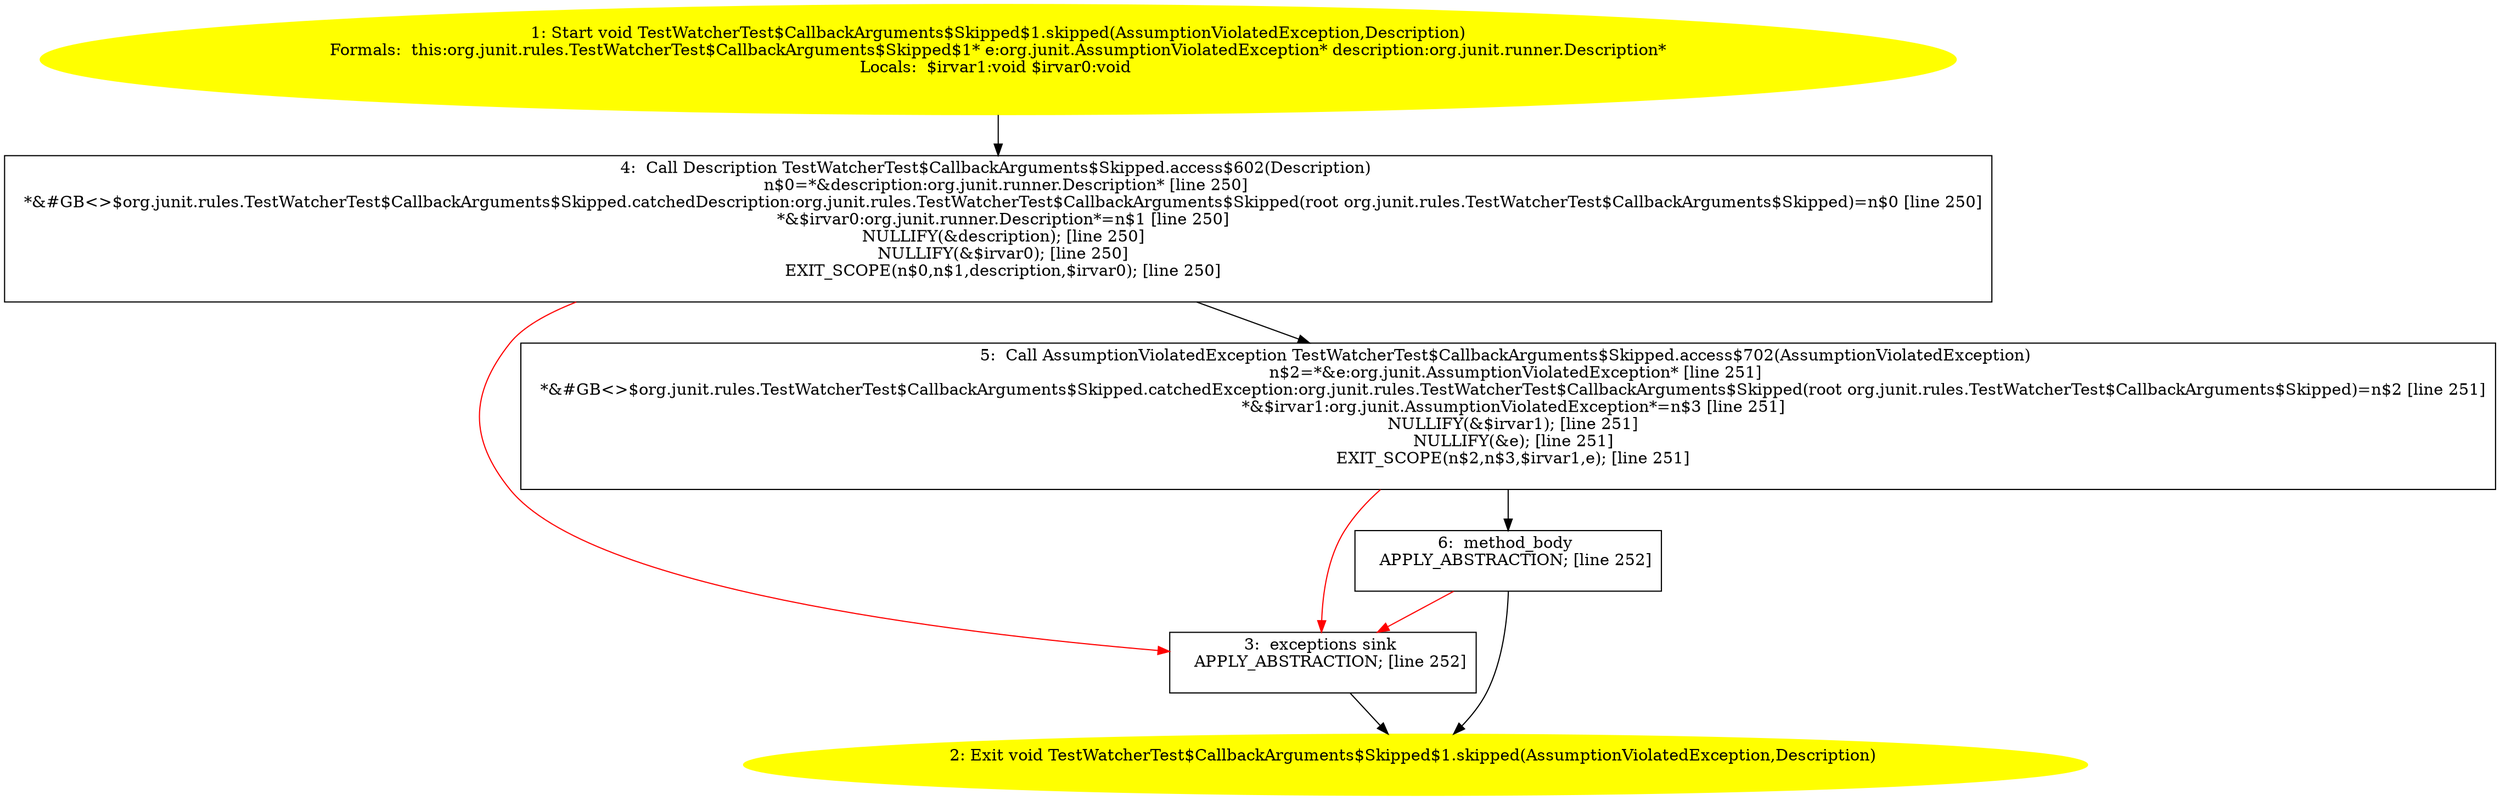 /* @generated */
digraph cfg {
"org.junit.rules.TestWatcherTest$CallbackArguments$Skipped$1.skipped(org.junit.AssumptionViolatedExce.39e179a0b14dc738edb4f6850a49a7e8_1" [label="1: Start void TestWatcherTest$CallbackArguments$Skipped$1.skipped(AssumptionViolatedException,Description)\nFormals:  this:org.junit.rules.TestWatcherTest$CallbackArguments$Skipped$1* e:org.junit.AssumptionViolatedException* description:org.junit.runner.Description*\nLocals:  $irvar1:void $irvar0:void \n  " color=yellow style=filled]
	

	 "org.junit.rules.TestWatcherTest$CallbackArguments$Skipped$1.skipped(org.junit.AssumptionViolatedExce.39e179a0b14dc738edb4f6850a49a7e8_1" -> "org.junit.rules.TestWatcherTest$CallbackArguments$Skipped$1.skipped(org.junit.AssumptionViolatedExce.39e179a0b14dc738edb4f6850a49a7e8_4" ;
"org.junit.rules.TestWatcherTest$CallbackArguments$Skipped$1.skipped(org.junit.AssumptionViolatedExce.39e179a0b14dc738edb4f6850a49a7e8_2" [label="2: Exit void TestWatcherTest$CallbackArguments$Skipped$1.skipped(AssumptionViolatedException,Description) \n  " color=yellow style=filled]
	

"org.junit.rules.TestWatcherTest$CallbackArguments$Skipped$1.skipped(org.junit.AssumptionViolatedExce.39e179a0b14dc738edb4f6850a49a7e8_3" [label="3:  exceptions sink \n   APPLY_ABSTRACTION; [line 252]\n " shape="box"]
	

	 "org.junit.rules.TestWatcherTest$CallbackArguments$Skipped$1.skipped(org.junit.AssumptionViolatedExce.39e179a0b14dc738edb4f6850a49a7e8_3" -> "org.junit.rules.TestWatcherTest$CallbackArguments$Skipped$1.skipped(org.junit.AssumptionViolatedExce.39e179a0b14dc738edb4f6850a49a7e8_2" ;
"org.junit.rules.TestWatcherTest$CallbackArguments$Skipped$1.skipped(org.junit.AssumptionViolatedExce.39e179a0b14dc738edb4f6850a49a7e8_4" [label="4:  Call Description TestWatcherTest$CallbackArguments$Skipped.access$602(Description) \n   n$0=*&description:org.junit.runner.Description* [line 250]\n  *&#GB<>$org.junit.rules.TestWatcherTest$CallbackArguments$Skipped.catchedDescription:org.junit.rules.TestWatcherTest$CallbackArguments$Skipped(root org.junit.rules.TestWatcherTest$CallbackArguments$Skipped)=n$0 [line 250]\n  *&$irvar0:org.junit.runner.Description*=n$1 [line 250]\n  NULLIFY(&description); [line 250]\n  NULLIFY(&$irvar0); [line 250]\n  EXIT_SCOPE(n$0,n$1,description,$irvar0); [line 250]\n " shape="box"]
	

	 "org.junit.rules.TestWatcherTest$CallbackArguments$Skipped$1.skipped(org.junit.AssumptionViolatedExce.39e179a0b14dc738edb4f6850a49a7e8_4" -> "org.junit.rules.TestWatcherTest$CallbackArguments$Skipped$1.skipped(org.junit.AssumptionViolatedExce.39e179a0b14dc738edb4f6850a49a7e8_5" ;
	 "org.junit.rules.TestWatcherTest$CallbackArguments$Skipped$1.skipped(org.junit.AssumptionViolatedExce.39e179a0b14dc738edb4f6850a49a7e8_4" -> "org.junit.rules.TestWatcherTest$CallbackArguments$Skipped$1.skipped(org.junit.AssumptionViolatedExce.39e179a0b14dc738edb4f6850a49a7e8_3" [color="red" ];
"org.junit.rules.TestWatcherTest$CallbackArguments$Skipped$1.skipped(org.junit.AssumptionViolatedExce.39e179a0b14dc738edb4f6850a49a7e8_5" [label="5:  Call AssumptionViolatedException TestWatcherTest$CallbackArguments$Skipped.access$702(AssumptionViolatedException) \n   n$2=*&e:org.junit.AssumptionViolatedException* [line 251]\n  *&#GB<>$org.junit.rules.TestWatcherTest$CallbackArguments$Skipped.catchedException:org.junit.rules.TestWatcherTest$CallbackArguments$Skipped(root org.junit.rules.TestWatcherTest$CallbackArguments$Skipped)=n$2 [line 251]\n  *&$irvar1:org.junit.AssumptionViolatedException*=n$3 [line 251]\n  NULLIFY(&$irvar1); [line 251]\n  NULLIFY(&e); [line 251]\n  EXIT_SCOPE(n$2,n$3,$irvar1,e); [line 251]\n " shape="box"]
	

	 "org.junit.rules.TestWatcherTest$CallbackArguments$Skipped$1.skipped(org.junit.AssumptionViolatedExce.39e179a0b14dc738edb4f6850a49a7e8_5" -> "org.junit.rules.TestWatcherTest$CallbackArguments$Skipped$1.skipped(org.junit.AssumptionViolatedExce.39e179a0b14dc738edb4f6850a49a7e8_6" ;
	 "org.junit.rules.TestWatcherTest$CallbackArguments$Skipped$1.skipped(org.junit.AssumptionViolatedExce.39e179a0b14dc738edb4f6850a49a7e8_5" -> "org.junit.rules.TestWatcherTest$CallbackArguments$Skipped$1.skipped(org.junit.AssumptionViolatedExce.39e179a0b14dc738edb4f6850a49a7e8_3" [color="red" ];
"org.junit.rules.TestWatcherTest$CallbackArguments$Skipped$1.skipped(org.junit.AssumptionViolatedExce.39e179a0b14dc738edb4f6850a49a7e8_6" [label="6:  method_body \n   APPLY_ABSTRACTION; [line 252]\n " shape="box"]
	

	 "org.junit.rules.TestWatcherTest$CallbackArguments$Skipped$1.skipped(org.junit.AssumptionViolatedExce.39e179a0b14dc738edb4f6850a49a7e8_6" -> "org.junit.rules.TestWatcherTest$CallbackArguments$Skipped$1.skipped(org.junit.AssumptionViolatedExce.39e179a0b14dc738edb4f6850a49a7e8_2" ;
	 "org.junit.rules.TestWatcherTest$CallbackArguments$Skipped$1.skipped(org.junit.AssumptionViolatedExce.39e179a0b14dc738edb4f6850a49a7e8_6" -> "org.junit.rules.TestWatcherTest$CallbackArguments$Skipped$1.skipped(org.junit.AssumptionViolatedExce.39e179a0b14dc738edb4f6850a49a7e8_3" [color="red" ];
}
